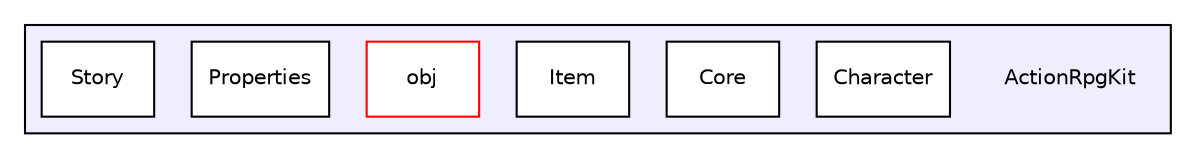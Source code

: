 digraph "ActionRpgKit" {
  compound=true
  node [ fontsize="10", fontname="Helvetica"];
  edge [ labelfontsize="10", labelfontname="Helvetica"];
  subgraph clusterdir_9ecb837a21b60474ce98456d518a780a {
    graph [ bgcolor="#eeeeff", pencolor="black", label="" URL="dir_9ecb837a21b60474ce98456d518a780a.xhtml"];
    dir_9ecb837a21b60474ce98456d518a780a [shape=plaintext label="ActionRpgKit"];
    dir_5b63fb5974cb1ed5868418ec510a1c8d [shape=box label="Character" color="black" fillcolor="white" style="filled" URL="dir_5b63fb5974cb1ed5868418ec510a1c8d.xhtml"];
    dir_08cc5c503820d31914a2f2729a36eee6 [shape=box label="Core" color="black" fillcolor="white" style="filled" URL="dir_08cc5c503820d31914a2f2729a36eee6.xhtml"];
    dir_82f1619cc2cd5b1e15ccb552710268a6 [shape=box label="Item" color="black" fillcolor="white" style="filled" URL="dir_82f1619cc2cd5b1e15ccb552710268a6.xhtml"];
    dir_8aced4f5cb2570e3fc4d1c2659f00981 [shape=box label="obj" color="red" fillcolor="white" style="filled" URL="dir_8aced4f5cb2570e3fc4d1c2659f00981.xhtml"];
    dir_9dd54d8903da8692d636818bcc9c555e [shape=box label="Properties" color="black" fillcolor="white" style="filled" URL="dir_9dd54d8903da8692d636818bcc9c555e.xhtml"];
    dir_ed0b67d673b419dc884987f7178aa28a [shape=box label="Story" color="black" fillcolor="white" style="filled" URL="dir_ed0b67d673b419dc884987f7178aa28a.xhtml"];
  }
}
